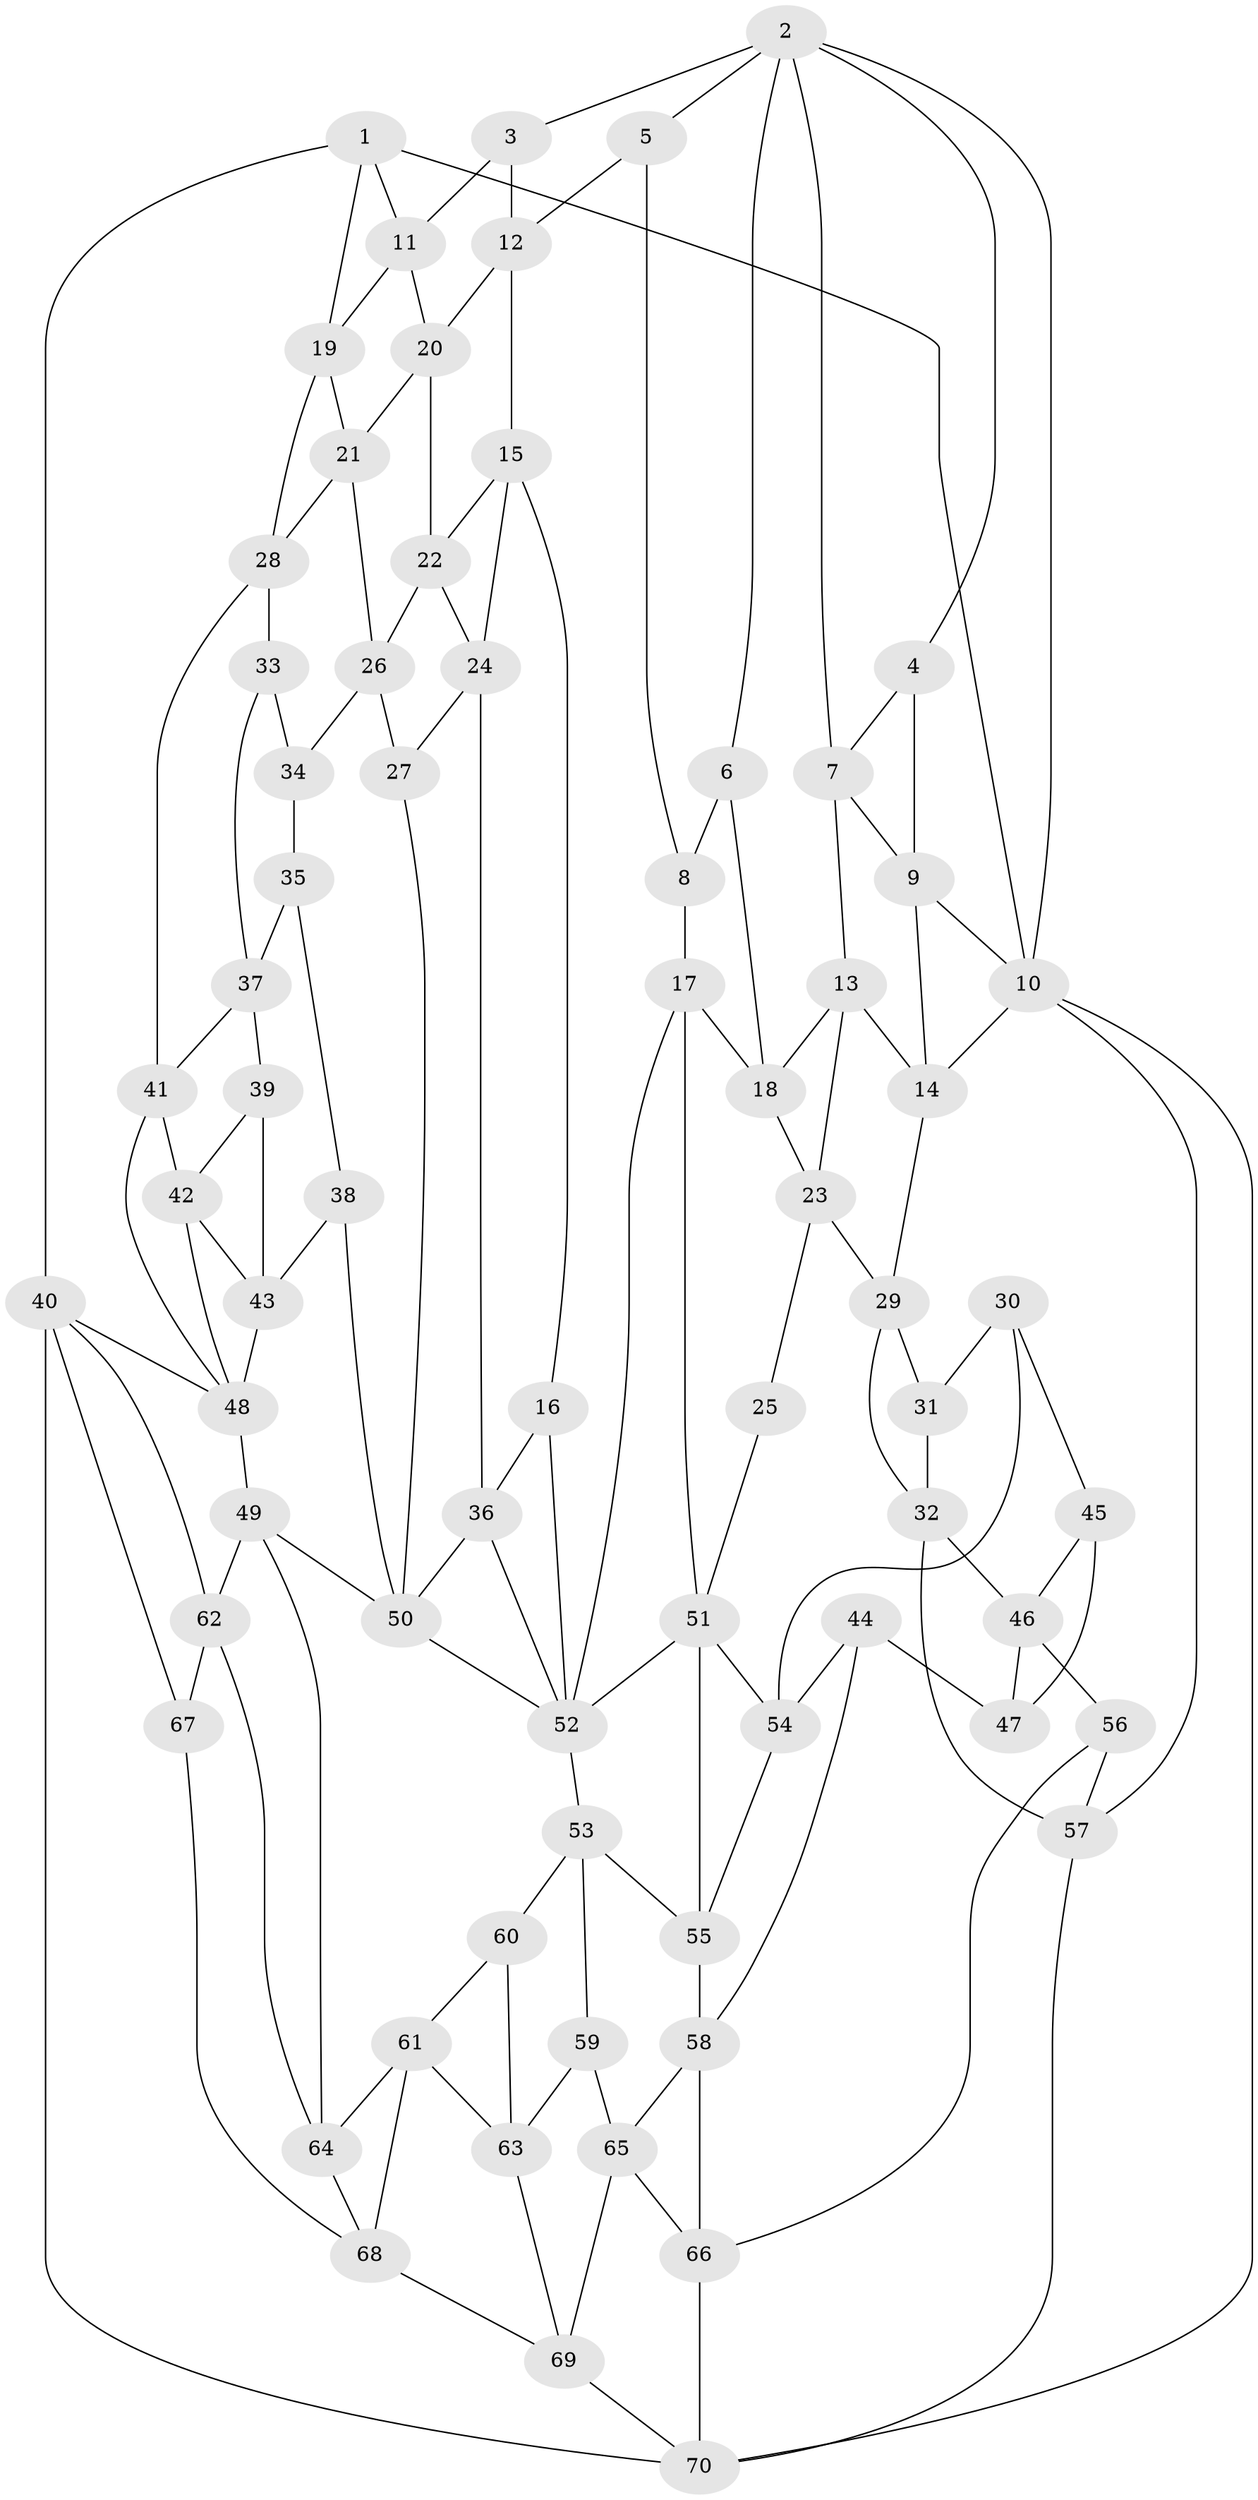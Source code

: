 // original degree distribution, {3: 0.02158273381294964, 6: 0.2302158273381295, 4: 0.23741007194244604, 5: 0.5107913669064749}
// Generated by graph-tools (version 1.1) at 2025/27/03/09/25 03:27:03]
// undirected, 70 vertices, 134 edges
graph export_dot {
graph [start="1"]
  node [color=gray90,style=filled];
  1;
  2;
  3;
  4;
  5;
  6;
  7;
  8;
  9;
  10;
  11;
  12;
  13;
  14;
  15;
  16;
  17;
  18;
  19;
  20;
  21;
  22;
  23;
  24;
  25;
  26;
  27;
  28;
  29;
  30;
  31;
  32;
  33;
  34;
  35;
  36;
  37;
  38;
  39;
  40;
  41;
  42;
  43;
  44;
  45;
  46;
  47;
  48;
  49;
  50;
  51;
  52;
  53;
  54;
  55;
  56;
  57;
  58;
  59;
  60;
  61;
  62;
  63;
  64;
  65;
  66;
  67;
  68;
  69;
  70;
  1 -- 10 [weight=1.0];
  1 -- 11 [weight=1.0];
  1 -- 19 [weight=1.0];
  1 -- 40 [weight=1.0];
  2 -- 3 [weight=1.0];
  2 -- 4 [weight=1.0];
  2 -- 5 [weight=1.0];
  2 -- 6 [weight=1.0];
  2 -- 7 [weight=1.0];
  2 -- 10 [weight=1.0];
  3 -- 11 [weight=1.0];
  3 -- 12 [weight=1.0];
  4 -- 7 [weight=1.0];
  4 -- 9 [weight=1.0];
  5 -- 8 [weight=1.0];
  5 -- 12 [weight=1.0];
  6 -- 8 [weight=2.0];
  6 -- 18 [weight=1.0];
  7 -- 9 [weight=1.0];
  7 -- 13 [weight=1.0];
  8 -- 17 [weight=1.0];
  9 -- 10 [weight=1.0];
  9 -- 14 [weight=1.0];
  10 -- 14 [weight=1.0];
  10 -- 57 [weight=1.0];
  10 -- 70 [weight=1.0];
  11 -- 19 [weight=1.0];
  11 -- 20 [weight=1.0];
  12 -- 15 [weight=1.0];
  12 -- 20 [weight=1.0];
  13 -- 14 [weight=1.0];
  13 -- 18 [weight=1.0];
  13 -- 23 [weight=1.0];
  14 -- 29 [weight=1.0];
  15 -- 16 [weight=1.0];
  15 -- 22 [weight=1.0];
  15 -- 24 [weight=1.0];
  16 -- 36 [weight=1.0];
  16 -- 52 [weight=1.0];
  17 -- 18 [weight=1.0];
  17 -- 51 [weight=1.0];
  17 -- 52 [weight=1.0];
  18 -- 23 [weight=1.0];
  19 -- 21 [weight=1.0];
  19 -- 28 [weight=1.0];
  20 -- 21 [weight=1.0];
  20 -- 22 [weight=1.0];
  21 -- 26 [weight=1.0];
  21 -- 28 [weight=1.0];
  22 -- 24 [weight=1.0];
  22 -- 26 [weight=1.0];
  23 -- 25 [weight=1.0];
  23 -- 29 [weight=1.0];
  24 -- 27 [weight=1.0];
  24 -- 36 [weight=1.0];
  25 -- 51 [weight=1.0];
  26 -- 27 [weight=1.0];
  26 -- 34 [weight=1.0];
  27 -- 50 [weight=1.0];
  28 -- 33 [weight=1.0];
  28 -- 41 [weight=1.0];
  29 -- 31 [weight=1.0];
  29 -- 32 [weight=1.0];
  30 -- 31 [weight=1.0];
  30 -- 45 [weight=1.0];
  30 -- 54 [weight=1.0];
  31 -- 32 [weight=1.0];
  32 -- 46 [weight=1.0];
  32 -- 57 [weight=1.0];
  33 -- 34 [weight=2.0];
  33 -- 37 [weight=1.0];
  34 -- 35 [weight=1.0];
  35 -- 37 [weight=1.0];
  35 -- 38 [weight=1.0];
  36 -- 50 [weight=1.0];
  36 -- 52 [weight=1.0];
  37 -- 39 [weight=1.0];
  37 -- 41 [weight=1.0];
  38 -- 43 [weight=1.0];
  38 -- 50 [weight=2.0];
  39 -- 42 [weight=1.0];
  39 -- 43 [weight=1.0];
  40 -- 48 [weight=1.0];
  40 -- 62 [weight=1.0];
  40 -- 67 [weight=1.0];
  40 -- 70 [weight=1.0];
  41 -- 42 [weight=1.0];
  41 -- 48 [weight=1.0];
  42 -- 43 [weight=1.0];
  42 -- 48 [weight=1.0];
  43 -- 48 [weight=1.0];
  44 -- 47 [weight=1.0];
  44 -- 54 [weight=2.0];
  44 -- 58 [weight=1.0];
  45 -- 46 [weight=1.0];
  45 -- 47 [weight=2.0];
  46 -- 47 [weight=1.0];
  46 -- 56 [weight=1.0];
  48 -- 49 [weight=1.0];
  49 -- 50 [weight=1.0];
  49 -- 62 [weight=1.0];
  49 -- 64 [weight=1.0];
  50 -- 52 [weight=1.0];
  51 -- 52 [weight=1.0];
  51 -- 54 [weight=2.0];
  51 -- 55 [weight=1.0];
  52 -- 53 [weight=1.0];
  53 -- 55 [weight=1.0];
  53 -- 59 [weight=1.0];
  53 -- 60 [weight=1.0];
  54 -- 55 [weight=1.0];
  55 -- 58 [weight=1.0];
  56 -- 57 [weight=1.0];
  56 -- 66 [weight=1.0];
  57 -- 70 [weight=1.0];
  58 -- 65 [weight=1.0];
  58 -- 66 [weight=1.0];
  59 -- 63 [weight=1.0];
  59 -- 65 [weight=1.0];
  60 -- 61 [weight=1.0];
  60 -- 63 [weight=1.0];
  61 -- 63 [weight=1.0];
  61 -- 64 [weight=1.0];
  61 -- 68 [weight=1.0];
  62 -- 64 [weight=1.0];
  62 -- 67 [weight=1.0];
  63 -- 69 [weight=1.0];
  64 -- 68 [weight=1.0];
  65 -- 66 [weight=1.0];
  65 -- 69 [weight=1.0];
  66 -- 70 [weight=1.0];
  67 -- 68 [weight=1.0];
  68 -- 69 [weight=1.0];
  69 -- 70 [weight=1.0];
}
